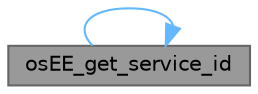 digraph "osEE_get_service_id"
{
 // LATEX_PDF_SIZE
  bgcolor="transparent";
  edge [fontname=Helvetica,fontsize=10,labelfontname=Helvetica,labelfontsize=10];
  node [fontname=Helvetica,fontsize=10,shape=box,height=0.2,width=0.4];
  rankdir="RL";
  Node1 [id="Node000001",label="osEE_get_service_id",height=0.2,width=0.4,color="gray40", fillcolor="grey60", style="filled", fontcolor="black",tooltip="Used internally to get the current service ID."];
  Node1 -> Node1 [id="edge1_Node000001_Node000001",dir="back",color="steelblue1",style="solid",tooltip=" "];
}
